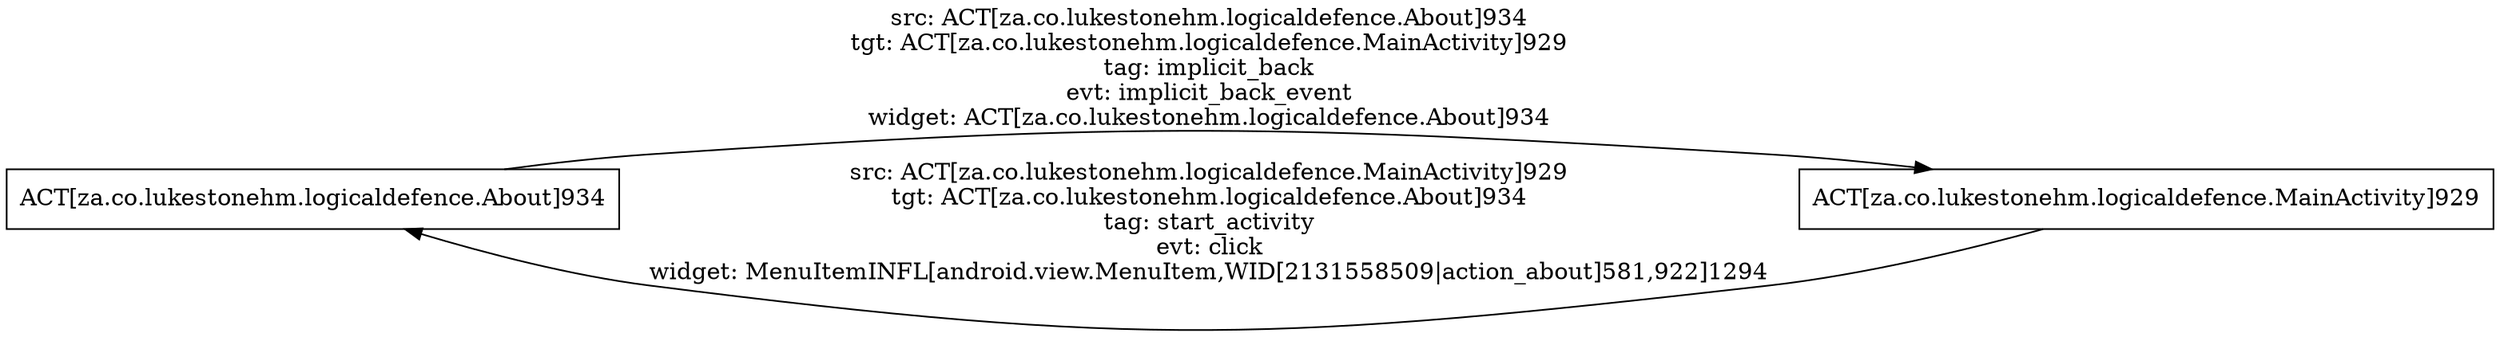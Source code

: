 digraph G {
 rankdir=LR;
 node[shape=box];
 n2 [label="ACT[za.co.lukestonehm.logicaldefence.About]934"];
 n1 [label="ACT[za.co.lukestonehm.logicaldefence.MainActivity]929"];
 n2 -> n1 [label="src: ACT[za.co.lukestonehm.logicaldefence.About]934\ntgt: ACT[za.co.lukestonehm.logicaldefence.MainActivity]929\ntag: implicit_back\nevt: implicit_back_event\nwidget: ACT[za.co.lukestonehm.logicaldefence.About]934\n"];
 n1 -> n2 [label="src: ACT[za.co.lukestonehm.logicaldefence.MainActivity]929\ntgt: ACT[za.co.lukestonehm.logicaldefence.About]934\ntag: start_activity\nevt: click\nwidget: MenuItemINFL[android.view.MenuItem,WID[2131558509|action_about]581,922]1294\n"];
}